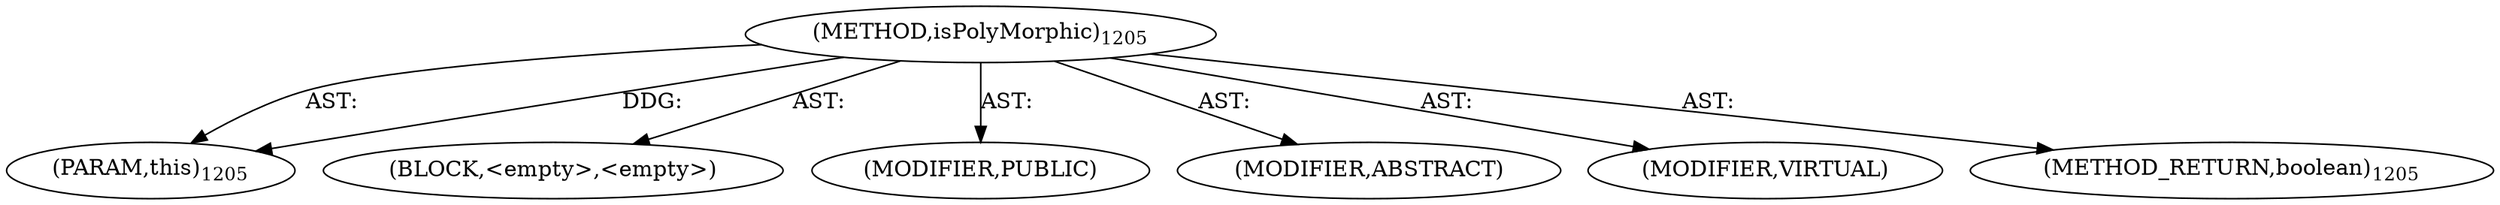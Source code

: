 digraph "isPolyMorphic" {  
"111669149722" [label = <(METHOD,isPolyMorphic)<SUB>1205</SUB>> ]
"115964117111" [label = <(PARAM,this)<SUB>1205</SUB>> ]
"25769803936" [label = <(BLOCK,&lt;empty&gt;,&lt;empty&gt;)> ]
"133143986245" [label = <(MODIFIER,PUBLIC)> ]
"133143986246" [label = <(MODIFIER,ABSTRACT)> ]
"133143986247" [label = <(MODIFIER,VIRTUAL)> ]
"128849018906" [label = <(METHOD_RETURN,boolean)<SUB>1205</SUB>> ]
  "111669149722" -> "115964117111"  [ label = "AST: "] 
  "111669149722" -> "25769803936"  [ label = "AST: "] 
  "111669149722" -> "133143986245"  [ label = "AST: "] 
  "111669149722" -> "133143986246"  [ label = "AST: "] 
  "111669149722" -> "133143986247"  [ label = "AST: "] 
  "111669149722" -> "128849018906"  [ label = "AST: "] 
  "111669149722" -> "115964117111"  [ label = "DDG: "] 
}
